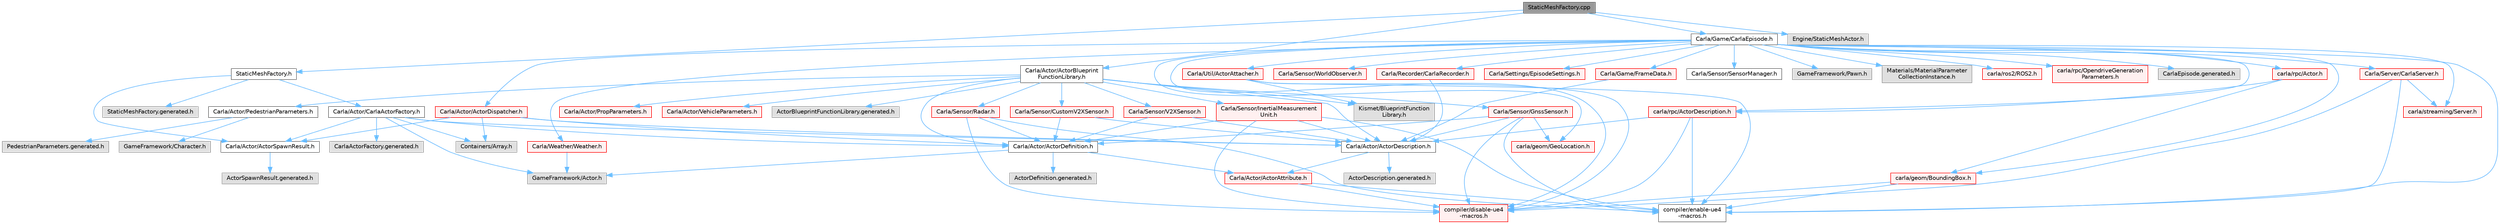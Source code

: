 digraph "StaticMeshFactory.cpp"
{
 // INTERACTIVE_SVG=YES
 // LATEX_PDF_SIZE
  bgcolor="transparent";
  edge [fontname=Helvetica,fontsize=10,labelfontname=Helvetica,labelfontsize=10];
  node [fontname=Helvetica,fontsize=10,shape=box,height=0.2,width=0.4];
  Node1 [id="Node000001",label="StaticMeshFactory.cpp",height=0.2,width=0.4,color="gray40", fillcolor="grey60", style="filled", fontcolor="black",tooltip=" "];
  Node1 -> Node2 [id="edge1_Node000001_Node000002",color="steelblue1",style="solid",tooltip=" "];
  Node2 [id="Node000002",label="StaticMeshFactory.h",height=0.2,width=0.4,color="grey40", fillcolor="white", style="filled",URL="$d2/ddd/StaticMeshFactory_8h.html",tooltip=" "];
  Node2 -> Node3 [id="edge2_Node000002_Node000003",color="steelblue1",style="solid",tooltip=" "];
  Node3 [id="Node000003",label="Carla/Actor/ActorSpawnResult.h",height=0.2,width=0.4,color="grey40", fillcolor="white", style="filled",URL="$df/d9f/ActorSpawnResult_8h.html",tooltip=" "];
  Node3 -> Node4 [id="edge3_Node000003_Node000004",color="steelblue1",style="solid",tooltip=" "];
  Node4 [id="Node000004",label="ActorSpawnResult.generated.h",height=0.2,width=0.4,color="grey60", fillcolor="#E0E0E0", style="filled",tooltip=" "];
  Node2 -> Node5 [id="edge4_Node000002_Node000005",color="steelblue1",style="solid",tooltip=" "];
  Node5 [id="Node000005",label="Carla/Actor/CarlaActorFactory.h",height=0.2,width=0.4,color="grey40", fillcolor="white", style="filled",URL="$d4/d24/CarlaActorFactory_8h.html",tooltip=" "];
  Node5 -> Node6 [id="edge5_Node000005_Node000006",color="steelblue1",style="solid",tooltip=" "];
  Node6 [id="Node000006",label="Carla/Actor/ActorDefinition.h",height=0.2,width=0.4,color="grey40", fillcolor="white", style="filled",URL="$d0/d65/Unreal_2CarlaUE4_2Plugins_2Carla_2Source_2Carla_2Actor_2ActorDefinition_8h.html",tooltip=" "];
  Node6 -> Node7 [id="edge6_Node000006_Node000007",color="steelblue1",style="solid",tooltip=" "];
  Node7 [id="Node000007",label="Carla/Actor/ActorAttribute.h",height=0.2,width=0.4,color="red", fillcolor="#FFF0F0", style="filled",URL="$d6/d1a/Unreal_2CarlaUE4_2Plugins_2Carla_2Source_2Carla_2Actor_2ActorAttribute_8h.html",tooltip=" "];
  Node7 -> Node8 [id="edge7_Node000007_Node000008",color="steelblue1",style="solid",tooltip=" "];
  Node8 [id="Node000008",label="compiler/disable-ue4\l-macros.h",height=0.2,width=0.4,color="red", fillcolor="#FFF0F0", style="filled",URL="$d2/d02/disable-ue4-macros_8h.html",tooltip=" "];
  Node7 -> Node15 [id="edge8_Node000007_Node000015",color="steelblue1",style="solid",tooltip=" "];
  Node15 [id="Node000015",label="compiler/enable-ue4\l-macros.h",height=0.2,width=0.4,color="grey40", fillcolor="white", style="filled",URL="$d9/da2/enable-ue4-macros_8h.html",tooltip=" "];
  Node6 -> Node17 [id="edge9_Node000006_Node000017",color="steelblue1",style="solid",tooltip=" "];
  Node17 [id="Node000017",label="GameFramework/Actor.h",height=0.2,width=0.4,color="grey60", fillcolor="#E0E0E0", style="filled",tooltip=" "];
  Node6 -> Node18 [id="edge10_Node000006_Node000018",color="steelblue1",style="solid",tooltip=" "];
  Node18 [id="Node000018",label="ActorDefinition.generated.h",height=0.2,width=0.4,color="grey60", fillcolor="#E0E0E0", style="filled",tooltip=" "];
  Node5 -> Node19 [id="edge11_Node000005_Node000019",color="steelblue1",style="solid",tooltip=" "];
  Node19 [id="Node000019",label="Carla/Actor/ActorDescription.h",height=0.2,width=0.4,color="grey40", fillcolor="white", style="filled",URL="$d4/de6/Unreal_2CarlaUE4_2Plugins_2Carla_2Source_2Carla_2Actor_2ActorDescription_8h.html",tooltip=" "];
  Node19 -> Node7 [id="edge12_Node000019_Node000007",color="steelblue1",style="solid",tooltip=" "];
  Node19 -> Node20 [id="edge13_Node000019_Node000020",color="steelblue1",style="solid",tooltip=" "];
  Node20 [id="Node000020",label="ActorDescription.generated.h",height=0.2,width=0.4,color="grey60", fillcolor="#E0E0E0", style="filled",tooltip=" "];
  Node5 -> Node3 [id="edge14_Node000005_Node000003",color="steelblue1",style="solid",tooltip=" "];
  Node5 -> Node21 [id="edge15_Node000005_Node000021",color="steelblue1",style="solid",tooltip=" "];
  Node21 [id="Node000021",label="Containers/Array.h",height=0.2,width=0.4,color="grey60", fillcolor="#E0E0E0", style="filled",tooltip=" "];
  Node5 -> Node17 [id="edge16_Node000005_Node000017",color="steelblue1",style="solid",tooltip=" "];
  Node5 -> Node22 [id="edge17_Node000005_Node000022",color="steelblue1",style="solid",tooltip=" "];
  Node22 [id="Node000022",label="CarlaActorFactory.generated.h",height=0.2,width=0.4,color="grey60", fillcolor="#E0E0E0", style="filled",tooltip=" "];
  Node2 -> Node23 [id="edge18_Node000002_Node000023",color="steelblue1",style="solid",tooltip=" "];
  Node23 [id="Node000023",label="StaticMeshFactory.generated.h",height=0.2,width=0.4,color="grey60", fillcolor="#E0E0E0", style="filled",tooltip=" "];
  Node1 -> Node24 [id="edge19_Node000001_Node000024",color="steelblue1",style="solid",tooltip=" "];
  Node24 [id="Node000024",label="Carla/Actor/ActorBlueprint\lFunctionLibrary.h",height=0.2,width=0.4,color="grey40", fillcolor="white", style="filled",URL="$d7/dda/ActorBlueprintFunctionLibrary_8h.html",tooltip=" "];
  Node24 -> Node6 [id="edge20_Node000024_Node000006",color="steelblue1",style="solid",tooltip=" "];
  Node24 -> Node19 [id="edge21_Node000024_Node000019",color="steelblue1",style="solid",tooltip=" "];
  Node24 -> Node25 [id="edge22_Node000024_Node000025",color="steelblue1",style="solid",tooltip=" "];
  Node25 [id="Node000025",label="Carla/Actor/PedestrianParameters.h",height=0.2,width=0.4,color="grey40", fillcolor="white", style="filled",URL="$d5/dca/PedestrianParameters_8h.html",tooltip=" "];
  Node25 -> Node26 [id="edge23_Node000025_Node000026",color="steelblue1",style="solid",tooltip=" "];
  Node26 [id="Node000026",label="GameFramework/Character.h",height=0.2,width=0.4,color="grey60", fillcolor="#E0E0E0", style="filled",tooltip=" "];
  Node25 -> Node27 [id="edge24_Node000025_Node000027",color="steelblue1",style="solid",tooltip=" "];
  Node27 [id="Node000027",label="PedestrianParameters.generated.h",height=0.2,width=0.4,color="grey60", fillcolor="#E0E0E0", style="filled",tooltip=" "];
  Node24 -> Node28 [id="edge25_Node000024_Node000028",color="steelblue1",style="solid",tooltip=" "];
  Node28 [id="Node000028",label="Carla/Actor/PropParameters.h",height=0.2,width=0.4,color="red", fillcolor="#FFF0F0", style="filled",URL="$dc/d01/PropParameters_8h.html",tooltip=" "];
  Node24 -> Node31 [id="edge26_Node000024_Node000031",color="steelblue1",style="solid",tooltip=" "];
  Node31 [id="Node000031",label="Carla/Actor/VehicleParameters.h",height=0.2,width=0.4,color="red", fillcolor="#FFF0F0", style="filled",URL="$d1/d1b/VehicleParameters_8h.html",tooltip=" "];
  Node24 -> Node74 [id="edge27_Node000024_Node000074",color="steelblue1",style="solid",tooltip=" "];
  Node74 [id="Node000074",label="Carla/Sensor/GnssSensor.h",height=0.2,width=0.4,color="red", fillcolor="#FFF0F0", style="filled",URL="$d9/d73/GnssSensor_8h.html",tooltip=" "];
  Node74 -> Node6 [id="edge28_Node000074_Node000006",color="steelblue1",style="solid",tooltip=" "];
  Node74 -> Node19 [id="edge29_Node000074_Node000019",color="steelblue1",style="solid",tooltip=" "];
  Node74 -> Node8 [id="edge30_Node000074_Node000008",color="steelblue1",style="solid",tooltip=" "];
  Node74 -> Node155 [id="edge31_Node000074_Node000155",color="steelblue1",style="solid",tooltip=" "];
  Node155 [id="Node000155",label="carla/geom/GeoLocation.h",height=0.2,width=0.4,color="red", fillcolor="#FFF0F0", style="filled",URL="$d7/d86/GeoLocation_8h.html",tooltip=" "];
  Node74 -> Node15 [id="edge32_Node000074_Node000015",color="steelblue1",style="solid",tooltip=" "];
  Node24 -> Node353 [id="edge33_Node000024_Node000353",color="steelblue1",style="solid",tooltip=" "];
  Node353 [id="Node000353",label="Carla/Sensor/Radar.h",height=0.2,width=0.4,color="red", fillcolor="#FFF0F0", style="filled",URL="$d6/de9/Radar_8h.html",tooltip=" "];
  Node353 -> Node6 [id="edge34_Node000353_Node000006",color="steelblue1",style="solid",tooltip=" "];
  Node353 -> Node8 [id="edge35_Node000353_Node000008",color="steelblue1",style="solid",tooltip=" "];
  Node353 -> Node15 [id="edge36_Node000353_Node000015",color="steelblue1",style="solid",tooltip=" "];
  Node24 -> Node355 [id="edge37_Node000024_Node000355",color="steelblue1",style="solid",tooltip=" "];
  Node355 [id="Node000355",label="Carla/Sensor/InertialMeasurement\lUnit.h",height=0.2,width=0.4,color="red", fillcolor="#FFF0F0", style="filled",URL="$d7/dfa/InertialMeasurementUnit_8h.html",tooltip=" "];
  Node355 -> Node6 [id="edge38_Node000355_Node000006",color="steelblue1",style="solid",tooltip=" "];
  Node355 -> Node19 [id="edge39_Node000355_Node000019",color="steelblue1",style="solid",tooltip=" "];
  Node355 -> Node8 [id="edge40_Node000355_Node000008",color="steelblue1",style="solid",tooltip=" "];
  Node355 -> Node15 [id="edge41_Node000355_Node000015",color="steelblue1",style="solid",tooltip=" "];
  Node24 -> Node357 [id="edge42_Node000024_Node000357",color="steelblue1",style="solid",tooltip=" "];
  Node357 [id="Node000357",label="Carla/Sensor/V2XSensor.h",height=0.2,width=0.4,color="red", fillcolor="#FFF0F0", style="filled",URL="$d1/d71/V2XSensor_8h.html",tooltip=" "];
  Node357 -> Node6 [id="edge43_Node000357_Node000006",color="steelblue1",style="solid",tooltip=" "];
  Node357 -> Node19 [id="edge44_Node000357_Node000019",color="steelblue1",style="solid",tooltip=" "];
  Node24 -> Node362 [id="edge45_Node000024_Node000362",color="steelblue1",style="solid",tooltip=" "];
  Node362 [id="Node000362",label="Carla/Sensor/CustomV2XSensor.h",height=0.2,width=0.4,color="red", fillcolor="#FFF0F0", style="filled",URL="$df/d4b/CustomV2XSensor_8h.html",tooltip=" "];
  Node362 -> Node6 [id="edge46_Node000362_Node000006",color="steelblue1",style="solid",tooltip=" "];
  Node362 -> Node19 [id="edge47_Node000362_Node000019",color="steelblue1",style="solid",tooltip=" "];
  Node24 -> Node274 [id="edge48_Node000024_Node000274",color="steelblue1",style="solid",tooltip=" "];
  Node274 [id="Node000274",label="Kismet/BlueprintFunction\lLibrary.h",height=0.2,width=0.4,color="grey60", fillcolor="#E0E0E0", style="filled",tooltip=" "];
  Node24 -> Node364 [id="edge49_Node000024_Node000364",color="steelblue1",style="solid",tooltip=" "];
  Node364 [id="Node000364",label="ActorBlueprintFunctionLibrary.generated.h",height=0.2,width=0.4,color="grey60", fillcolor="#E0E0E0", style="filled",tooltip=" "];
  Node1 -> Node365 [id="edge50_Node000001_Node000365",color="steelblue1",style="solid",tooltip=" "];
  Node365 [id="Node000365",label="Engine/StaticMeshActor.h",height=0.2,width=0.4,color="grey60", fillcolor="#E0E0E0", style="filled",tooltip=" "];
  Node1 -> Node76 [id="edge51_Node000001_Node000076",color="steelblue1",style="solid",tooltip=" "];
  Node76 [id="Node000076",label="Carla/Game/CarlaEpisode.h",height=0.2,width=0.4,color="grey40", fillcolor="white", style="filled",URL="$de/db8/CarlaEpisode_8h.html",tooltip=" "];
  Node76 -> Node77 [id="edge52_Node000076_Node000077",color="steelblue1",style="solid",tooltip=" "];
  Node77 [id="Node000077",label="Carla/Actor/ActorDispatcher.h",height=0.2,width=0.4,color="red", fillcolor="#FFF0F0", style="filled",URL="$dc/ddc/ActorDispatcher_8h.html",tooltip=" "];
  Node77 -> Node6 [id="edge53_Node000077_Node000006",color="steelblue1",style="solid",tooltip=" "];
  Node77 -> Node19 [id="edge54_Node000077_Node000019",color="steelblue1",style="solid",tooltip=" "];
  Node77 -> Node3 [id="edge55_Node000077_Node000003",color="steelblue1",style="solid",tooltip=" "];
  Node77 -> Node21 [id="edge56_Node000077_Node000021",color="steelblue1",style="solid",tooltip=" "];
  Node76 -> Node223 [id="edge57_Node000076_Node000223",color="steelblue1",style="solid",tooltip=" "];
  Node223 [id="Node000223",label="Carla/Recorder/CarlaRecorder.h",height=0.2,width=0.4,color="red", fillcolor="#FFF0F0", style="filled",URL="$d9/d6a/CarlaRecorder_8h.html",tooltip=" "];
  Node223 -> Node19 [id="edge58_Node000223_Node000019",color="steelblue1",style="solid",tooltip=" "];
  Node76 -> Node254 [id="edge59_Node000076_Node000254",color="steelblue1",style="solid",tooltip=" "];
  Node254 [id="Node000254",label="Carla/Sensor/WorldObserver.h",height=0.2,width=0.4,color="red", fillcolor="#FFF0F0", style="filled",URL="$d8/deb/WorldObserver_8h.html",tooltip=" "];
  Node76 -> Node255 [id="edge60_Node000076_Node000255",color="steelblue1",style="solid",tooltip=" "];
  Node255 [id="Node000255",label="Carla/Server/CarlaServer.h",height=0.2,width=0.4,color="red", fillcolor="#FFF0F0", style="filled",URL="$d0/d35/CarlaServer_8h.html",tooltip=" "];
  Node255 -> Node8 [id="edge61_Node000255_Node000008",color="steelblue1",style="solid",tooltip=" "];
  Node255 -> Node267 [id="edge62_Node000255_Node000267",color="steelblue1",style="solid",tooltip=" "];
  Node267 [id="Node000267",label="carla/streaming/Server.h",height=0.2,width=0.4,color="red", fillcolor="#FFF0F0", style="filled",URL="$d8/df6/streaming_2Server_8h.html",tooltip=" "];
  Node255 -> Node15 [id="edge63_Node000255_Node000015",color="steelblue1",style="solid",tooltip=" "];
  Node76 -> Node271 [id="edge64_Node000076_Node000271",color="steelblue1",style="solid",tooltip=" "];
  Node271 [id="Node000271",label="Carla/Settings/EpisodeSettings.h",height=0.2,width=0.4,color="red", fillcolor="#FFF0F0", style="filled",URL="$d8/d64/Unreal_2CarlaUE4_2Plugins_2Carla_2Source_2Carla_2Settings_2EpisodeSettings_8h.html",tooltip=" "];
  Node76 -> Node273 [id="edge65_Node000076_Node000273",color="steelblue1",style="solid",tooltip=" "];
  Node273 [id="Node000273",label="Carla/Util/ActorAttacher.h",height=0.2,width=0.4,color="red", fillcolor="#FFF0F0", style="filled",URL="$d6/d68/ActorAttacher_8h.html",tooltip=" "];
  Node273 -> Node8 [id="edge66_Node000273_Node000008",color="steelblue1",style="solid",tooltip=" "];
  Node273 -> Node15 [id="edge67_Node000273_Node000015",color="steelblue1",style="solid",tooltip=" "];
  Node273 -> Node274 [id="edge68_Node000273_Node000274",color="steelblue1",style="solid",tooltip=" "];
  Node76 -> Node276 [id="edge69_Node000076_Node000276",color="steelblue1",style="solid",tooltip=" "];
  Node276 [id="Node000276",label="Carla/Weather/Weather.h",height=0.2,width=0.4,color="red", fillcolor="#FFF0F0", style="filled",URL="$d5/d65/Weather_8h.html",tooltip=" "];
  Node276 -> Node17 [id="edge70_Node000276_Node000017",color="steelblue1",style="solid",tooltip=" "];
  Node76 -> Node280 [id="edge71_Node000076_Node000280",color="steelblue1",style="solid",tooltip=" "];
  Node280 [id="Node000280",label="Carla/Game/FrameData.h",height=0.2,width=0.4,color="red", fillcolor="#FFF0F0", style="filled",URL="$d2/df1/FrameData_8h.html",tooltip=" "];
  Node280 -> Node19 [id="edge72_Node000280_Node000019",color="steelblue1",style="solid",tooltip=" "];
  Node76 -> Node339 [id="edge73_Node000076_Node000339",color="steelblue1",style="solid",tooltip=" "];
  Node339 [id="Node000339",label="Carla/Sensor/SensorManager.h",height=0.2,width=0.4,color="grey40", fillcolor="white", style="filled",URL="$dc/dbf/SensorManager_8h.html",tooltip=" "];
  Node76 -> Node340 [id="edge74_Node000076_Node000340",color="steelblue1",style="solid",tooltip=" "];
  Node340 [id="Node000340",label="GameFramework/Pawn.h",height=0.2,width=0.4,color="grey60", fillcolor="#E0E0E0", style="filled",tooltip=" "];
  Node76 -> Node341 [id="edge75_Node000076_Node000341",color="steelblue1",style="solid",tooltip=" "];
  Node341 [id="Node000341",label="Materials/MaterialParameter\lCollectionInstance.h",height=0.2,width=0.4,color="grey60", fillcolor="#E0E0E0", style="filled",tooltip=" "];
  Node76 -> Node8 [id="edge76_Node000076_Node000008",color="steelblue1",style="solid",tooltip=" "];
  Node76 -> Node100 [id="edge77_Node000076_Node000100",color="steelblue1",style="solid",tooltip=" "];
  Node100 [id="Node000100",label="carla/geom/BoundingBox.h",height=0.2,width=0.4,color="red", fillcolor="#FFF0F0", style="filled",URL="$d2/dfe/LibCarla_2source_2carla_2geom_2BoundingBox_8h.html",tooltip=" "];
  Node100 -> Node15 [id="edge78_Node000100_Node000015",color="steelblue1",style="solid",tooltip=" "];
  Node100 -> Node8 [id="edge79_Node000100_Node000008",color="steelblue1",style="solid",tooltip=" "];
  Node76 -> Node155 [id="edge80_Node000076_Node000155",color="steelblue1",style="solid",tooltip=" "];
  Node76 -> Node135 [id="edge81_Node000076_Node000135",color="steelblue1",style="solid",tooltip=" "];
  Node135 [id="Node000135",label="carla/ros2/ROS2.h",height=0.2,width=0.4,color="red", fillcolor="#FFF0F0", style="filled",URL="$da/db8/ROS2_8h.html",tooltip=" "];
  Node76 -> Node99 [id="edge82_Node000076_Node000099",color="steelblue1",style="solid",tooltip=" "];
  Node99 [id="Node000099",label="carla/rpc/Actor.h",height=0.2,width=0.4,color="red", fillcolor="#FFF0F0", style="filled",URL="$d8/d73/rpc_2Actor_8h.html",tooltip=" "];
  Node99 -> Node100 [id="edge83_Node000099_Node000100",color="steelblue1",style="solid",tooltip=" "];
  Node99 -> Node113 [id="edge84_Node000099_Node000113",color="steelblue1",style="solid",tooltip=" "];
  Node113 [id="Node000113",label="carla/rpc/ActorDescription.h",height=0.2,width=0.4,color="red", fillcolor="#FFF0F0", style="filled",URL="$d9/db9/LibCarla_2source_2carla_2rpc_2ActorDescription_8h.html",tooltip=" "];
  Node113 -> Node15 [id="edge85_Node000113_Node000015",color="steelblue1",style="solid",tooltip=" "];
  Node113 -> Node19 [id="edge86_Node000113_Node000019",color="steelblue1",style="solid",tooltip=" "];
  Node113 -> Node8 [id="edge87_Node000113_Node000008",color="steelblue1",style="solid",tooltip=" "];
  Node76 -> Node113 [id="edge88_Node000076_Node000113",color="steelblue1",style="solid",tooltip=" "];
  Node76 -> Node330 [id="edge89_Node000076_Node000330",color="steelblue1",style="solid",tooltip=" "];
  Node330 [id="Node000330",label="carla/rpc/OpendriveGeneration\lParameters.h",height=0.2,width=0.4,color="red", fillcolor="#FFF0F0", style="filled",URL="$d9/d3b/OpendriveGenerationParameters_8h.html",tooltip=" "];
  Node76 -> Node267 [id="edge90_Node000076_Node000267",color="steelblue1",style="solid",tooltip=" "];
  Node76 -> Node15 [id="edge91_Node000076_Node000015",color="steelblue1",style="solid",tooltip=" "];
  Node76 -> Node342 [id="edge92_Node000076_Node000342",color="steelblue1",style="solid",tooltip=" "];
  Node342 [id="Node000342",label="CarlaEpisode.generated.h",height=0.2,width=0.4,color="grey60", fillcolor="#E0E0E0", style="filled",tooltip=" "];
}
